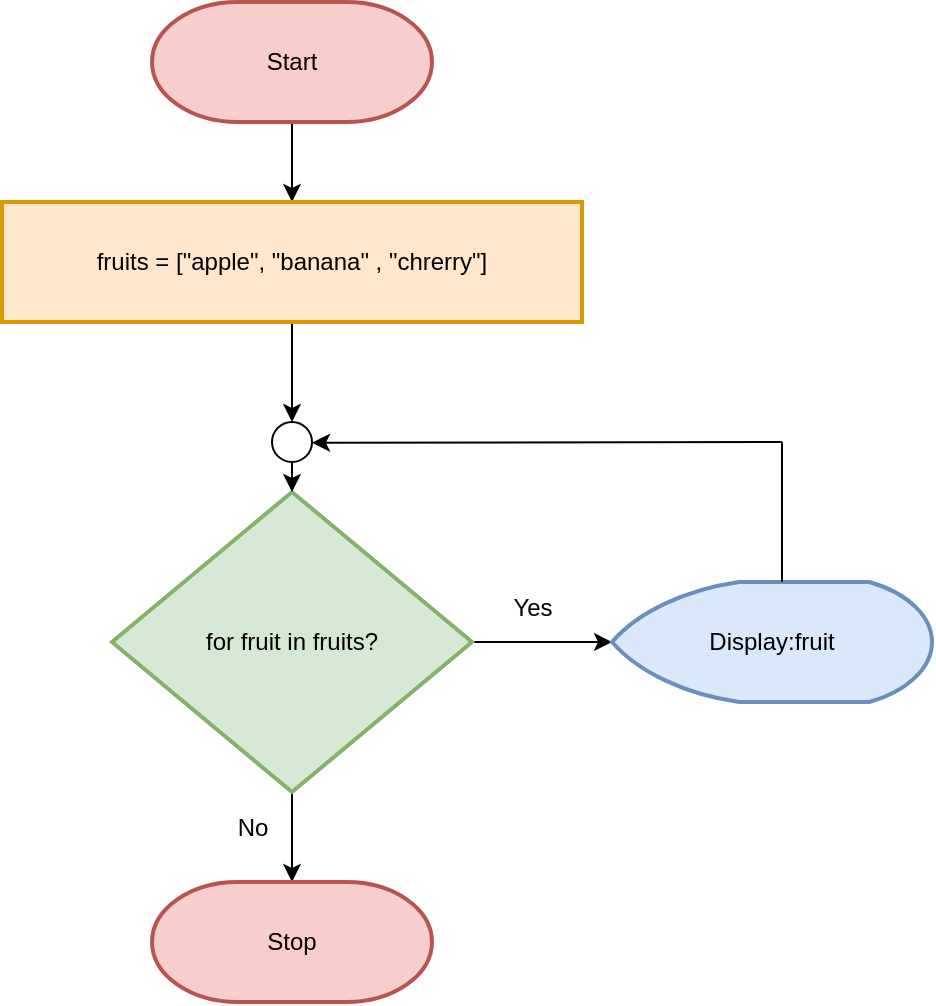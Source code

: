 <mxfile>
    <diagram id="y5CXcru1xTCL4OXUPLrH" name="Page-1">
        <mxGraphModel dx="1896" dy="1746" grid="1" gridSize="10" guides="1" tooltips="1" connect="1" arrows="1" fold="1" page="1" pageScale="1" pageWidth="850" pageHeight="1100" math="0" shadow="0">
            <root>
                <mxCell id="0"/>
                <mxCell id="1" parent="0"/>
                <mxCell id="10" value="" style="edgeStyle=none;html=1;" edge="1" parent="1" source="2" target="3">
                    <mxGeometry relative="1" as="geometry"/>
                </mxCell>
                <mxCell id="2" value="Start" style="strokeWidth=2;html=1;shape=mxgraph.flowchart.terminator;whiteSpace=wrap;fillColor=#f8cecc;strokeColor=#b85450;" vertex="1" parent="1">
                    <mxGeometry x="-537" y="95" width="140" height="60" as="geometry"/>
                </mxCell>
                <mxCell id="12" value="" style="edgeStyle=none;html=1;" edge="1" parent="1" source="3" target="11">
                    <mxGeometry relative="1" as="geometry"/>
                </mxCell>
                <mxCell id="3" value="fruits = [&quot;apple&quot;, &quot;banana&quot; , &quot;chrerry&quot;]" style="rounded=1;whiteSpace=wrap;html=1;absoluteArcSize=1;arcSize=0;strokeWidth=2;fillColor=#ffe6cc;strokeColor=#d79b00;" vertex="1" parent="1">
                    <mxGeometry x="-612" y="195" width="290" height="60" as="geometry"/>
                </mxCell>
                <mxCell id="14" value="" style="edgeStyle=none;html=1;" edge="1" parent="1" source="5" target="6">
                    <mxGeometry relative="1" as="geometry"/>
                </mxCell>
                <mxCell id="15" value="" style="edgeStyle=none;html=1;" edge="1" parent="1" source="5" target="7">
                    <mxGeometry relative="1" as="geometry"/>
                </mxCell>
                <mxCell id="5" value="for fruit in fruits?" style="strokeWidth=2;html=1;shape=mxgraph.flowchart.decision;whiteSpace=wrap;fillColor=#d5e8d4;strokeColor=#82b366;" vertex="1" parent="1">
                    <mxGeometry x="-557" y="340" width="180" height="150" as="geometry"/>
                </mxCell>
                <mxCell id="6" value="Stop" style="strokeWidth=2;html=1;shape=mxgraph.flowchart.terminator;whiteSpace=wrap;fillColor=#f8cecc;strokeColor=#b85450;" vertex="1" parent="1">
                    <mxGeometry x="-537" y="535" width="140" height="60" as="geometry"/>
                </mxCell>
                <mxCell id="7" value="Display:fruit" style="strokeWidth=2;html=1;shape=mxgraph.flowchart.display;whiteSpace=wrap;fillColor=#dae8fc;strokeColor=#6c8ebf;" vertex="1" parent="1">
                    <mxGeometry x="-307" y="385" width="160" height="60" as="geometry"/>
                </mxCell>
                <mxCell id="13" value="" style="edgeStyle=none;html=1;" edge="1" parent="1" source="11" target="5">
                    <mxGeometry relative="1" as="geometry"/>
                </mxCell>
                <mxCell id="11" value="" style="ellipse;whiteSpace=wrap;html=1;" vertex="1" parent="1">
                    <mxGeometry x="-477" y="305" width="20" height="20" as="geometry"/>
                </mxCell>
                <mxCell id="16" value="" style="endArrow=classic;html=1;" edge="1" parent="1">
                    <mxGeometry width="50" height="50" relative="1" as="geometry">
                        <mxPoint x="-222" y="315" as="sourcePoint"/>
                        <mxPoint x="-457" y="315.38" as="targetPoint"/>
                    </mxGeometry>
                </mxCell>
                <mxCell id="17" value="" style="endArrow=none;html=1;" edge="1" parent="1">
                    <mxGeometry width="50" height="50" relative="1" as="geometry">
                        <mxPoint x="-222" y="385" as="sourcePoint"/>
                        <mxPoint x="-222" y="315" as="targetPoint"/>
                    </mxGeometry>
                </mxCell>
                <mxCell id="19" value="Yes" style="text;html=1;align=center;verticalAlign=middle;resizable=0;points=[];autosize=1;strokeColor=none;fillColor=none;" vertex="1" parent="1">
                    <mxGeometry x="-367" y="383" width="40" height="30" as="geometry"/>
                </mxCell>
                <mxCell id="20" value="No" style="text;html=1;align=center;verticalAlign=middle;resizable=0;points=[];autosize=1;strokeColor=none;fillColor=none;" vertex="1" parent="1">
                    <mxGeometry x="-507" y="493" width="40" height="30" as="geometry"/>
                </mxCell>
            </root>
        </mxGraphModel>
    </diagram>
</mxfile>